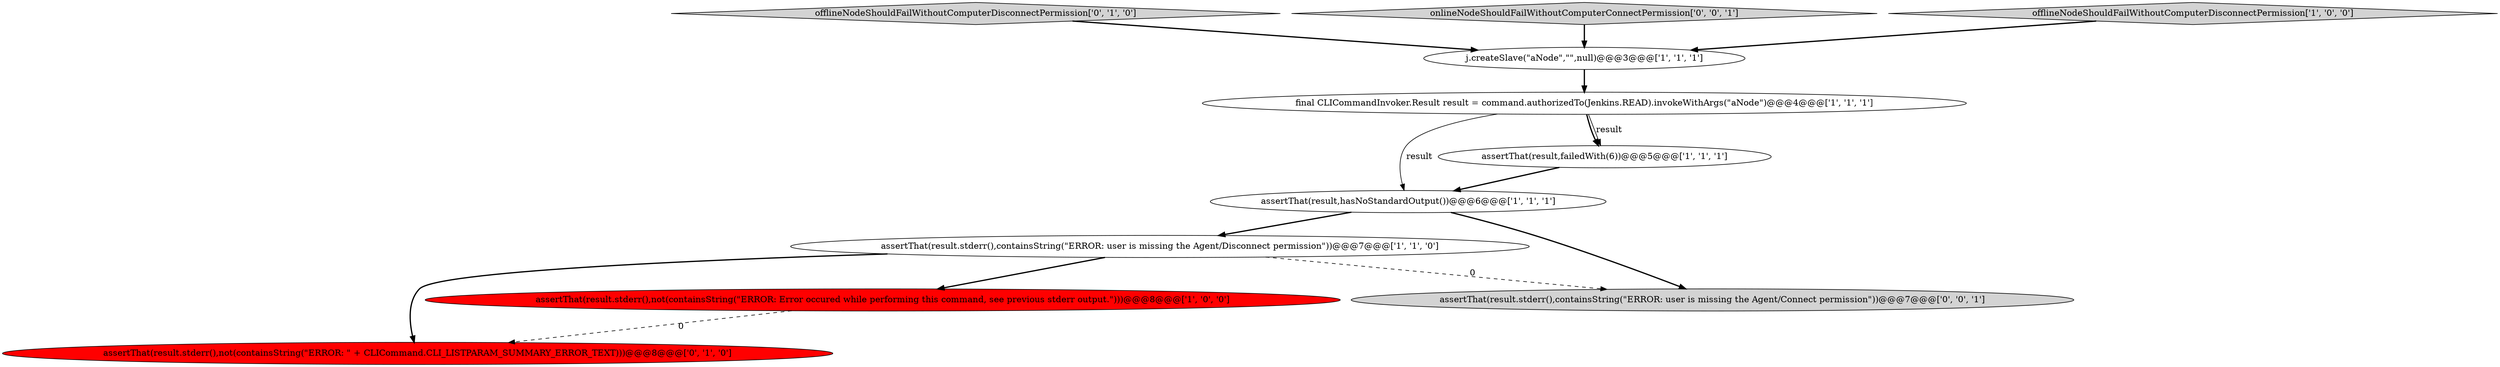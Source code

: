 digraph {
1 [style = filled, label = "assertThat(result.stderr(),containsString(\"ERROR: user is missing the Agent/Disconnect permission\"))@@@7@@@['1', '1', '0']", fillcolor = white, shape = ellipse image = "AAA0AAABBB1BBB"];
7 [style = filled, label = "assertThat(result.stderr(),not(containsString(\"ERROR: \" + CLICommand.CLI_LISTPARAM_SUMMARY_ERROR_TEXT)))@@@8@@@['0', '1', '0']", fillcolor = red, shape = ellipse image = "AAA1AAABBB2BBB"];
6 [style = filled, label = "assertThat(result,hasNoStandardOutput())@@@6@@@['1', '1', '1']", fillcolor = white, shape = ellipse image = "AAA0AAABBB1BBB"];
3 [style = filled, label = "final CLICommandInvoker.Result result = command.authorizedTo(Jenkins.READ).invokeWithArgs(\"aNode\")@@@4@@@['1', '1', '1']", fillcolor = white, shape = ellipse image = "AAA0AAABBB1BBB"];
8 [style = filled, label = "offlineNodeShouldFailWithoutComputerDisconnectPermission['0', '1', '0']", fillcolor = lightgray, shape = diamond image = "AAA0AAABBB2BBB"];
0 [style = filled, label = "assertThat(result.stderr(),not(containsString(\"ERROR: Error occured while performing this command, see previous stderr output.\")))@@@8@@@['1', '0', '0']", fillcolor = red, shape = ellipse image = "AAA1AAABBB1BBB"];
4 [style = filled, label = "j.createSlave(\"aNode\",\"\",null)@@@3@@@['1', '1', '1']", fillcolor = white, shape = ellipse image = "AAA0AAABBB1BBB"];
9 [style = filled, label = "assertThat(result.stderr(),containsString(\"ERROR: user is missing the Agent/Connect permission\"))@@@7@@@['0', '0', '1']", fillcolor = lightgray, shape = ellipse image = "AAA0AAABBB3BBB"];
10 [style = filled, label = "onlineNodeShouldFailWithoutComputerConnectPermission['0', '0', '1']", fillcolor = lightgray, shape = diamond image = "AAA0AAABBB3BBB"];
5 [style = filled, label = "assertThat(result,failedWith(6))@@@5@@@['1', '1', '1']", fillcolor = white, shape = ellipse image = "AAA0AAABBB1BBB"];
2 [style = filled, label = "offlineNodeShouldFailWithoutComputerDisconnectPermission['1', '0', '0']", fillcolor = lightgray, shape = diamond image = "AAA0AAABBB1BBB"];
6->1 [style = bold, label=""];
4->3 [style = bold, label=""];
1->9 [style = dashed, label="0"];
3->5 [style = bold, label=""];
1->0 [style = bold, label=""];
8->4 [style = bold, label=""];
5->6 [style = bold, label=""];
6->9 [style = bold, label=""];
3->6 [style = solid, label="result"];
0->7 [style = dashed, label="0"];
2->4 [style = bold, label=""];
1->7 [style = bold, label=""];
3->5 [style = solid, label="result"];
10->4 [style = bold, label=""];
}
